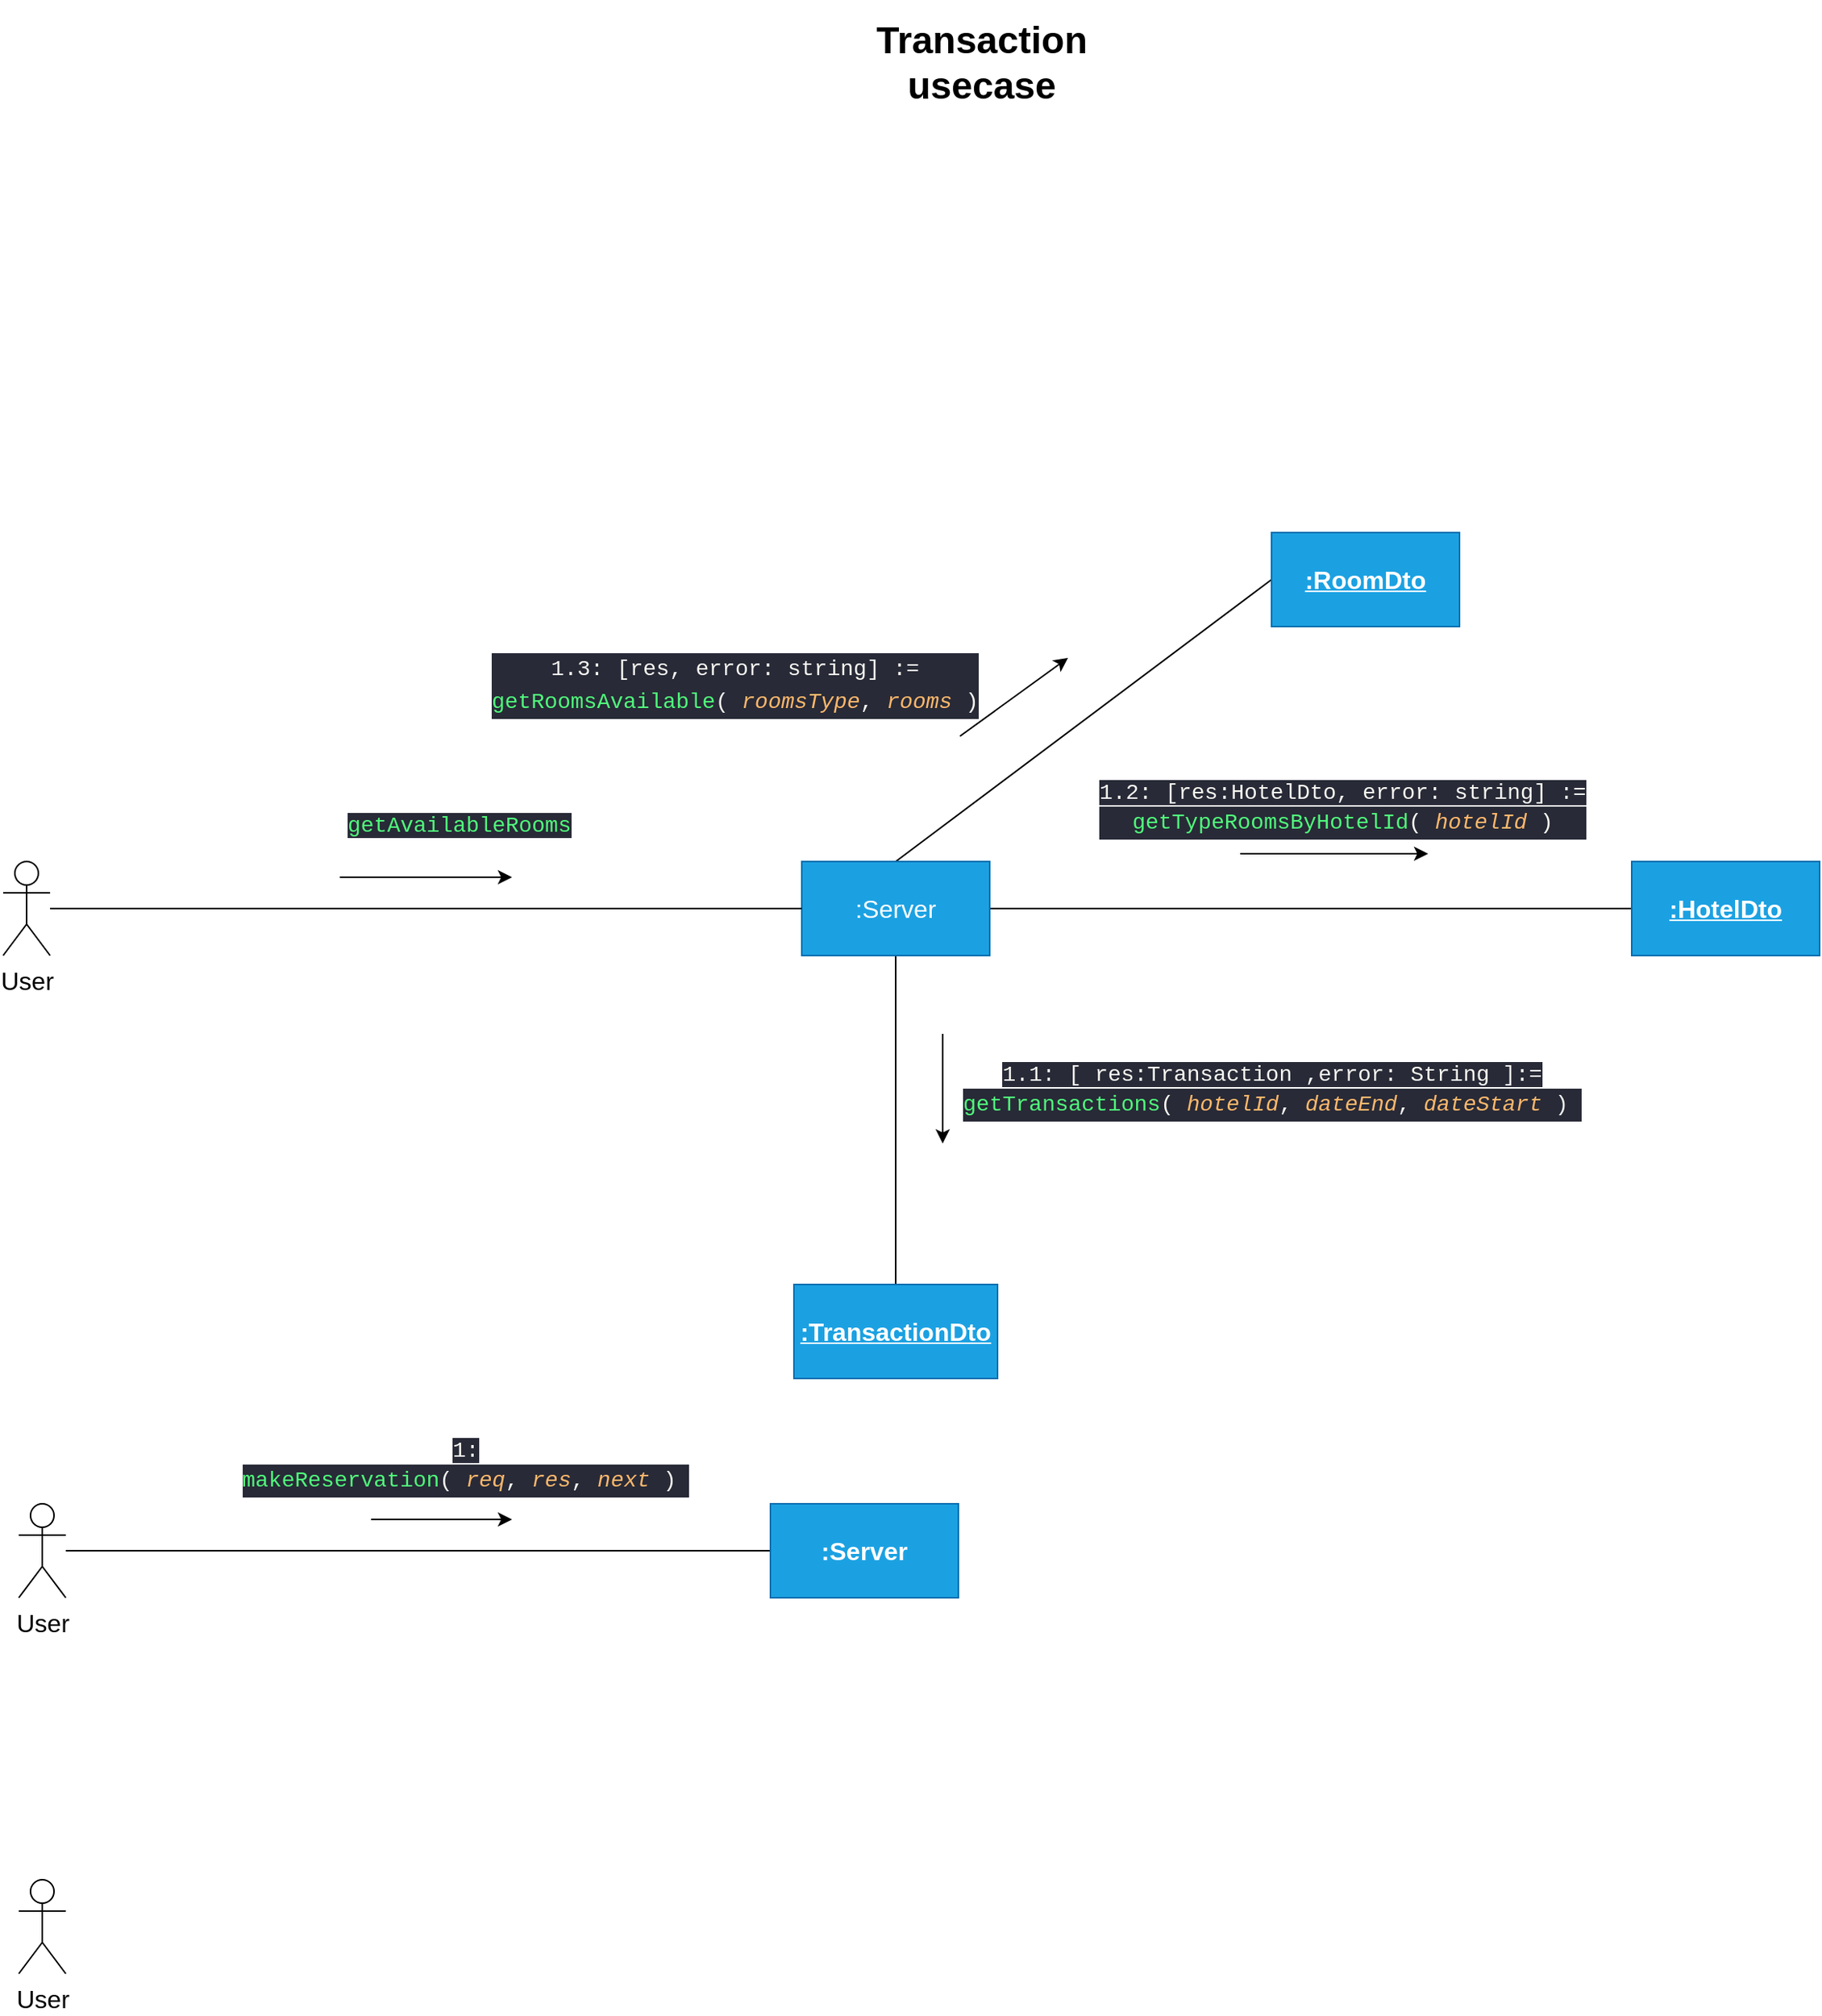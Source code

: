 <mxfile>
    <diagram id="9vbs_oz1D9_fb7JXQiSp" name="Page-1">
        <mxGraphModel dx="1980" dy="1520" grid="1" gridSize="10" guides="1" tooltips="1" connect="1" arrows="1" fold="1" page="0" pageScale="1" pageWidth="850" pageHeight="1100" math="0" shadow="0">
            <root>
                <mxCell id="0"/>
                <mxCell id="1" parent="0"/>
                <mxCell id="2" value="&lt;font style=&quot;font-size: 24px;&quot;&gt;&lt;b&gt;Transaction usecase&lt;/b&gt;&lt;/font&gt;" style="text;html=1;strokeColor=none;fillColor=none;align=center;verticalAlign=middle;whiteSpace=wrap;rounded=0;" parent="1" vertex="1">
                    <mxGeometry x="710" y="-220" width="230" height="80" as="geometry"/>
                </mxCell>
                <mxCell id="18" style="edgeStyle=none;html=1;exitX=0.5;exitY=1;exitDx=0;exitDy=0;endArrow=none;endFill=0;" parent="1" source="4" target="24" edge="1">
                    <mxGeometry relative="1" as="geometry">
                        <mxPoint x="760" y="590" as="targetPoint"/>
                    </mxGeometry>
                </mxCell>
                <mxCell id="30" style="edgeStyle=none;html=1;exitX=1;exitY=0.5;exitDx=0;exitDy=0;entryX=0;entryY=0.5;entryDx=0;entryDy=0;fontSize=16;endArrow=none;endFill=0;" parent="1" source="4" target="29" edge="1">
                    <mxGeometry relative="1" as="geometry"/>
                </mxCell>
                <mxCell id="35" style="edgeStyle=none;html=1;exitX=0.5;exitY=0;exitDx=0;exitDy=0;entryX=0;entryY=0.5;entryDx=0;entryDy=0;fontSize=16;endArrow=none;endFill=0;" parent="1" source="4" target="33" edge="1">
                    <mxGeometry relative="1" as="geometry"/>
                </mxCell>
                <mxCell id="4" value=":Server" style="rounded=0;whiteSpace=wrap;html=1;fontSize=16;fillColor=#1ba1e2;fontColor=#ffffff;strokeColor=#006EAF;" parent="1" vertex="1">
                    <mxGeometry x="710" y="330" width="120" height="60" as="geometry"/>
                </mxCell>
                <mxCell id="8" style="edgeStyle=none;html=1;entryX=0;entryY=0.5;entryDx=0;entryDy=0;fontSize=16;endArrow=none;endFill=0;" parent="1" source="5" target="4" edge="1">
                    <mxGeometry relative="1" as="geometry"/>
                </mxCell>
                <mxCell id="5" value="User" style="shape=umlActor;verticalLabelPosition=bottom;verticalAlign=top;html=1;outlineConnect=0;fontSize=16;" parent="1" vertex="1">
                    <mxGeometry x="200" y="330" width="30" height="60" as="geometry"/>
                </mxCell>
                <mxCell id="10" value="&lt;span style=&quot;color: rgb(255, 255, 255);&quot;&gt;1. RoomsResponse:&lt;/span&gt;&lt;span style=&quot;color: rgb(80, 250, 123); background-color: rgb(40, 42, 55); font-family: &amp;quot;JetBrains Mono&amp;quot;, Consolas, &amp;quot;Courier New&amp;quot;, monospace; font-size: 14px;&quot;&gt;getAvailableRooms&lt;/span&gt;&lt;span style=&quot;color: rgb(255, 255, 255); background-color: initial;&quot;&gt;(idHotel:string,&lt;/span&gt;&lt;br&gt;&lt;span style=&quot;color: rgb(255, 255, 255);&quot;&gt;startDate:string, endDate:string)&lt;/span&gt;" style="text;html=1;align=center;verticalAlign=middle;resizable=0;points=[];autosize=1;strokeColor=none;fillColor=none;fontSize=16;" parent="1" vertex="1">
                    <mxGeometry x="265" y="290" width="410" height="50" as="geometry"/>
                </mxCell>
                <mxCell id="12" value="" style="endArrow=classic;html=1;fontSize=16;" parent="1" edge="1">
                    <mxGeometry width="50" height="50" relative="1" as="geometry">
                        <mxPoint x="415" y="340" as="sourcePoint"/>
                        <mxPoint x="525" y="340" as="targetPoint"/>
                    </mxGeometry>
                </mxCell>
                <mxCell id="23" value="&lt;span style=&quot;color: rgb(248, 248, 242); font-family: &amp;quot;JetBrains Mono&amp;quot;, Consolas, &amp;quot;Courier New&amp;quot;, monospace; font-size: 14px; background-color: rgb(40, 42, 55);&quot;&gt;1.1: [ res:Transaction ,error: String ]:=&lt;/span&gt;&lt;div style=&quot;color: rgb(248, 248, 242); background-color: rgb(40, 42, 55); font-family: &amp;quot;JetBrains Mono&amp;quot;, Consolas, &amp;quot;Courier New&amp;quot;, monospace; font-size: 14px; line-height: 21px;&quot;&gt;&lt;span style=&quot;color: #50fa7b;&quot;&gt;getTransactions&lt;/span&gt;( &lt;span style=&quot;color: #ffb86c;font-style: italic;&quot;&gt;hotelId&lt;/span&gt;, &lt;span style=&quot;color: #ffb86c;font-style: italic;&quot;&gt;dateEnd&lt;/span&gt;, &lt;span style=&quot;color: #ffb86c;font-style: italic;&quot;&gt;dateStart&lt;/span&gt; )&amp;nbsp;&lt;/div&gt;" style="text;html=1;align=center;verticalAlign=middle;resizable=0;points=[];autosize=1;strokeColor=none;fillColor=none;fontSize=16;" parent="1" vertex="1">
                    <mxGeometry x="800" y="450" width="420" height="50" as="geometry"/>
                </mxCell>
                <mxCell id="24" value="&lt;u&gt;&lt;b&gt;:TransactionDto&lt;/b&gt;&lt;/u&gt;" style="rounded=0;whiteSpace=wrap;html=1;fontSize=16;fillColor=#1ba1e2;fontColor=#ffffff;strokeColor=#006EAF;" parent="1" vertex="1">
                    <mxGeometry x="705" y="600" width="130" height="60" as="geometry"/>
                </mxCell>
                <mxCell id="26" value="&lt;span style=&quot;color: rgb(248, 248, 242); font-family: &amp;quot;JetBrains Mono&amp;quot;, Consolas, &amp;quot;Courier New&amp;quot;, monospace; font-size: 14px; background-color: rgb(40, 42, 55);&quot;&gt;1.2: [res:HotelDto, error: string] :=&lt;/span&gt;&lt;div style=&quot;color: rgb(248, 248, 242); background-color: rgb(40, 42, 55); font-family: &amp;quot;JetBrains Mono&amp;quot;, Consolas, &amp;quot;Courier New&amp;quot;, monospace; font-size: 14px; line-height: 21px;&quot;&gt;&lt;span style=&quot;color: #50fa7b;&quot;&gt;getTypeRoomsByHotelId&lt;/span&gt;( &lt;span style=&quot;color: #ffb86c;font-style: italic;&quot;&gt;hotelId&lt;/span&gt; )&lt;/div&gt;" style="text;html=1;align=center;verticalAlign=middle;resizable=0;points=[];autosize=1;strokeColor=none;fillColor=none;fontSize=16;" parent="1" vertex="1">
                    <mxGeometry x="890" y="270" width="330" height="50" as="geometry"/>
                </mxCell>
                <mxCell id="28" value="&lt;div style=&quot;color: rgb(248, 248, 242); background-color: rgb(40, 42, 55); font-family: &amp;quot;JetBrains Mono&amp;quot;, Consolas, &amp;quot;Courier New&amp;quot;, monospace; font-weight: normal; font-size: 14px; line-height: 21px;&quot;&gt;&lt;div style=&quot;text-align: center;&quot;&gt;&lt;span style=&quot;color: #f8f8f2;&quot;&gt;1.3: [res, error: string] :=&lt;/span&gt;&lt;/div&gt;&lt;div style=&quot;text-align: center;&quot;&gt;&lt;span style=&quot;color: #50fa7b;&quot;&gt;getRoomsAvailable&lt;/span&gt;&lt;span style=&quot;color: #f8f8f2;&quot;&gt;( &lt;/span&gt;&lt;span style=&quot;color: #ffb86c;font-style: italic;&quot;&gt;roomsType&lt;/span&gt;&lt;span style=&quot;color: #f8f8f2;&quot;&gt;, &lt;/span&gt;&lt;span style=&quot;color: #ffb86c;font-style: italic;&quot;&gt;rooms&lt;/span&gt;&lt;span style=&quot;color: #f8f8f2;&quot;&gt; )&lt;/span&gt;&lt;/div&gt;&lt;/div&gt;" style="text;whiteSpace=wrap;html=1;fontSize=16;" parent="1" vertex="1">
                    <mxGeometry x="510" y="190" width="350" height="40" as="geometry"/>
                </mxCell>
                <mxCell id="29" value="&lt;u&gt;&lt;b&gt;:HotelDto&lt;/b&gt;&lt;/u&gt;" style="rounded=0;whiteSpace=wrap;html=1;fontSize=16;fillColor=#1ba1e2;fontColor=#ffffff;strokeColor=#006EAF;" parent="1" vertex="1">
                    <mxGeometry x="1240" y="330" width="120" height="60" as="geometry"/>
                </mxCell>
                <mxCell id="31" value="" style="endArrow=classic;html=1;fontSize=16;" parent="1" edge="1">
                    <mxGeometry width="50" height="50" relative="1" as="geometry">
                        <mxPoint x="990" y="325" as="sourcePoint"/>
                        <mxPoint x="1110" y="325" as="targetPoint"/>
                    </mxGeometry>
                </mxCell>
                <mxCell id="32" value="" style="endArrow=classic;html=1;fontSize=16;" parent="1" edge="1">
                    <mxGeometry width="50" height="50" relative="1" as="geometry">
                        <mxPoint x="800" y="440" as="sourcePoint"/>
                        <mxPoint x="800" y="510" as="targetPoint"/>
                    </mxGeometry>
                </mxCell>
                <mxCell id="33" value="&lt;u&gt;&lt;b&gt;:RoomDto&lt;/b&gt;&lt;/u&gt;" style="rounded=0;whiteSpace=wrap;html=1;fontSize=16;fillColor=#1ba1e2;fontColor=#ffffff;strokeColor=#006EAF;" parent="1" vertex="1">
                    <mxGeometry x="1010" y="120" width="120" height="60" as="geometry"/>
                </mxCell>
                <mxCell id="36" value="" style="endArrow=classic;html=1;fontSize=16;" parent="1" edge="1">
                    <mxGeometry width="50" height="50" relative="1" as="geometry">
                        <mxPoint x="811" y="250" as="sourcePoint"/>
                        <mxPoint x="880" y="200" as="targetPoint"/>
                    </mxGeometry>
                </mxCell>
                <mxCell id="40" style="edgeStyle=none;html=1;exitX=0;exitY=0.5;exitDx=0;exitDy=0;fontSize=16;endArrow=none;endFill=0;" parent="1" source="38" target="39" edge="1">
                    <mxGeometry relative="1" as="geometry"/>
                </mxCell>
                <mxCell id="38" value="&lt;b&gt;:Server&lt;/b&gt;" style="rounded=0;whiteSpace=wrap;html=1;fontSize=16;fillColor=#1ba1e2;fontColor=#ffffff;strokeColor=#006EAF;" parent="1" vertex="1">
                    <mxGeometry x="690" y="740" width="120" height="60" as="geometry"/>
                </mxCell>
                <mxCell id="39" value="User" style="shape=umlActor;verticalLabelPosition=bottom;verticalAlign=top;html=1;outlineConnect=0;fontSize=16;" parent="1" vertex="1">
                    <mxGeometry x="210" y="740" width="30" height="60" as="geometry"/>
                </mxCell>
                <mxCell id="43" value="" style="group" parent="1" vertex="1" connectable="0">
                    <mxGeometry x="340" y="690" width="310" height="60" as="geometry"/>
                </mxCell>
                <mxCell id="37" value="&lt;span style=&quot;color: rgb(248, 248, 242); font-family: &amp;quot;JetBrains Mono&amp;quot;, Consolas, &amp;quot;Courier New&amp;quot;, monospace; font-size: 14px; background-color: rgb(40, 42, 55);&quot;&gt;1:&lt;/span&gt;&lt;div style=&quot;color: rgb(248, 248, 242); background-color: rgb(40, 42, 55); font-family: &amp;quot;JetBrains Mono&amp;quot;, Consolas, &amp;quot;Courier New&amp;quot;, monospace; font-size: 14px; line-height: 21px;&quot;&gt;&lt;span style=&quot;color: #50fa7b;&quot;&gt;makeReservation&lt;/span&gt;( &lt;span style=&quot;color: #ffb86c;font-style: italic;&quot;&gt;req&lt;/span&gt;, &lt;span style=&quot;color: #ffb86c;font-style: italic;&quot;&gt;res&lt;/span&gt;, &lt;span style=&quot;color: #ffb86c;font-style: italic;&quot;&gt;next&lt;/span&gt; )&amp;nbsp;&lt;/div&gt;" style="text;html=1;align=center;verticalAlign=middle;resizable=0;points=[];autosize=1;strokeColor=none;fillColor=none;fontSize=16;" parent="43" vertex="1">
                    <mxGeometry width="310" height="50" as="geometry"/>
                </mxCell>
                <mxCell id="42" value="" style="endArrow=classic;html=1;fontSize=16;" parent="43" edge="1">
                    <mxGeometry width="50" height="50" relative="1" as="geometry">
                        <mxPoint x="95" y="60.0" as="sourcePoint"/>
                        <mxPoint x="185" y="60.0" as="targetPoint"/>
                    </mxGeometry>
                </mxCell>
                <mxCell id="44" value="User" style="shape=umlActor;verticalLabelPosition=bottom;verticalAlign=top;html=1;outlineConnect=0;fontSize=16;" vertex="1" parent="1">
                    <mxGeometry x="210" y="980" width="30" height="60" as="geometry"/>
                </mxCell>
            </root>
        </mxGraphModel>
    </diagram>
</mxfile>